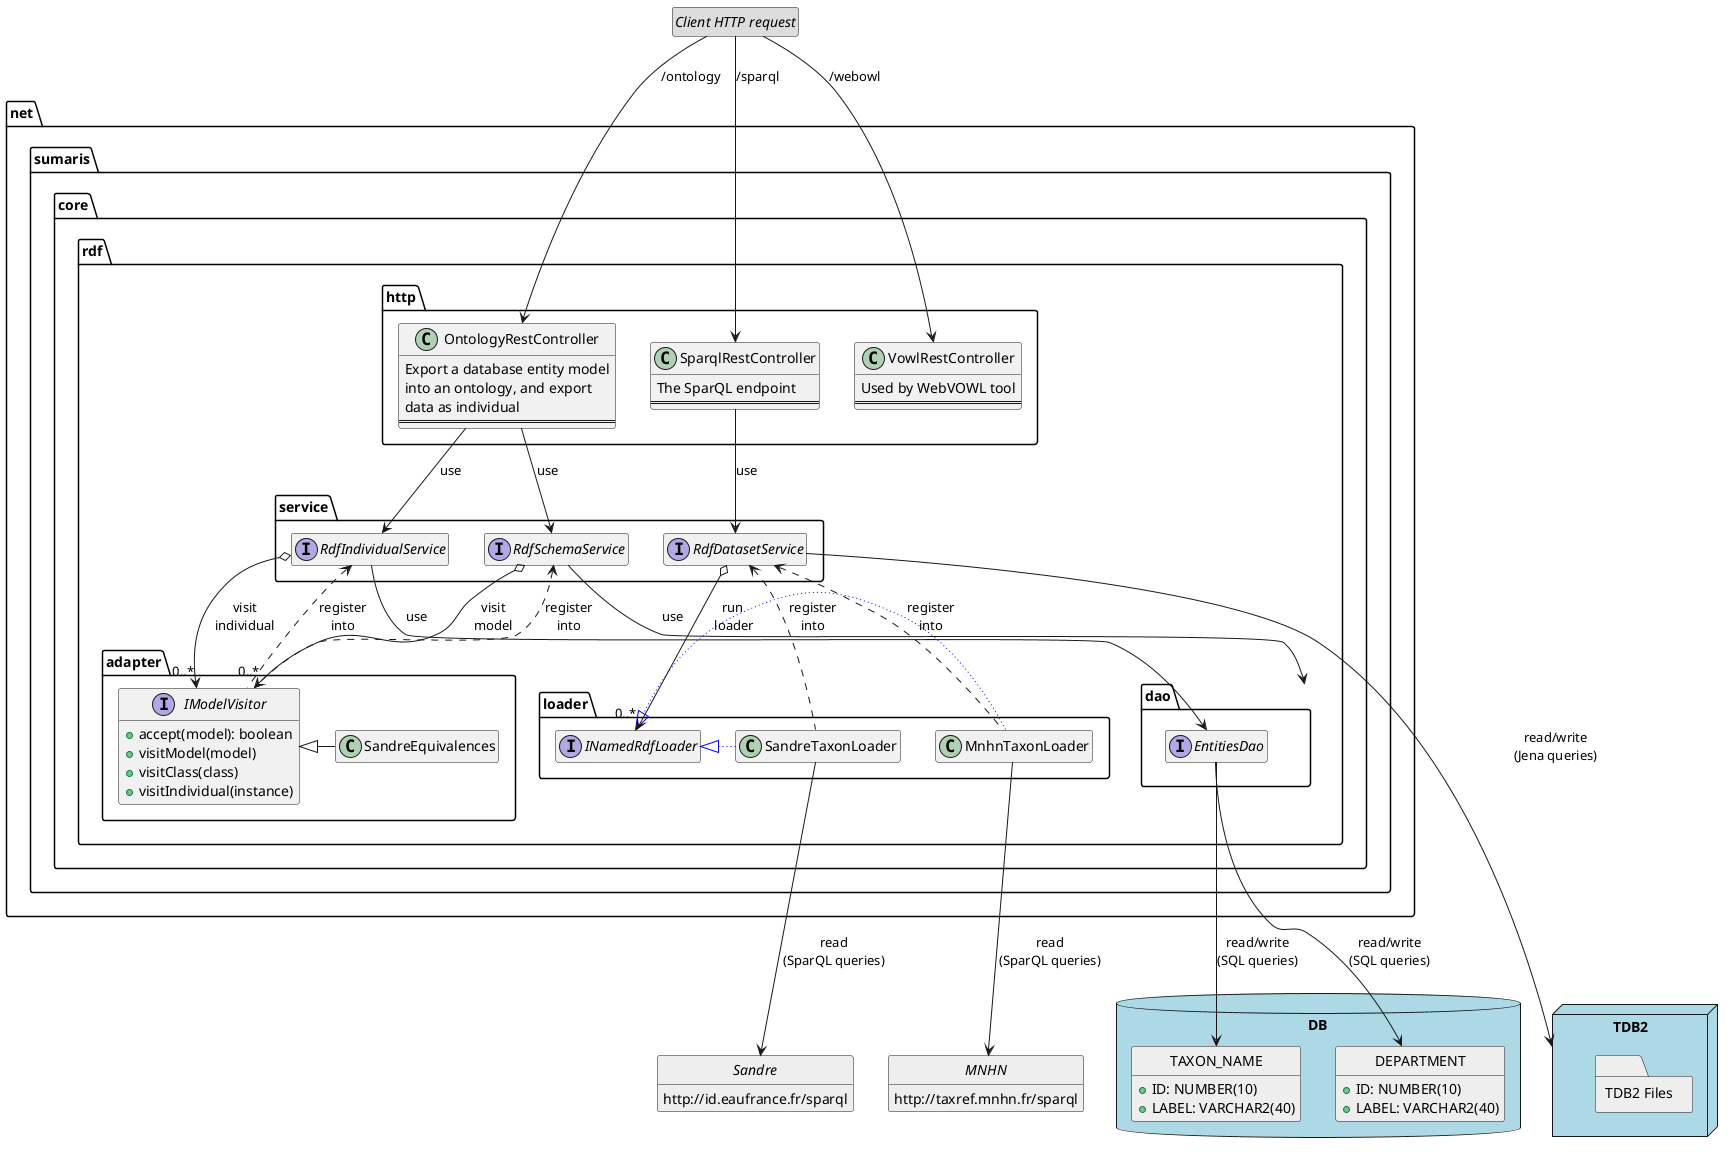 @startuml
hide empty members

together {
    package DB <<Database>>  #lightblue {
        class TAXON_NAME #EEE {
            + ID: NUMBER(10)
            + LABEL: VARCHAR2(40)
        }
        class DEPARTMENT #EEE {
            + ID: NUMBER(10)
            + LABEL: VARCHAR2(40)
        }

        hide TAXON_NAME circle
        hide DEPARTMENT circle

    }

    package TDB2 <<Node>> #lightblue {
        package "TDB2 Files" <<Folder>> #EEE {

        }
    }
}

together {
    interface "Sandre" as sandreEndpoint #EEE {
      http://id.eaufrance.fr/sparql
    }
    hide sandreEndpoint circle

    interface "MNHN" as mnhnEndpoint #EEE {
      http://taxref.mnhn.fr/sparql
    }
    hide mnhnEndpoint circle

}

package "net.sumaris.core.rdf" {

    package adapter {
        interface IModelVisitor {
            + accept(model): boolean
            + visitModel(model)
            + visitClass(class)
            + visitIndividual(instance)
        }

        class SandreEquivalences

        SandreEquivalences -left-|> IModelVisitor
    }

    package dao {

        interface EntitiesDao

        EntitiesDao -down-> TAXON_NAME : read/write\n(SQL queries)
        EntitiesDao -down-> DEPARTMENT : read/write\n(SQL queries)
    }

    package loader {
        interface INamedRdfLoader

        class MnhnTaxonLoader
        class SandreTaxonLoader

        MnhnTaxonLoader -right-|> INamedRdfLoader #blue;line.dotted
        SandreTaxonLoader -left-|> INamedRdfLoader #blue;line.dotted

        MnhnTaxonLoader --> mnhnEndpoint : read\n(SparQL queries)
        SandreTaxonLoader --> sandreEndpoint : read\n(SparQL queries)
    }

    package service {
        interface RdfSchemaService
        RdfSchemaService --> dao : use

        interface RdfIndividualService
        RdfIndividualService --> EntitiesDao : use


        interface RdfDatasetService

        RdfDatasetService --> TDB2 : read/write\n(Jena queries)
        RdfDatasetService o-down-> "0..*" INamedRdfLoader : run\n loader
    }


    MnhnTaxonLoader .up.> RdfDatasetService : "register\ninto"
    SandreTaxonLoader .up.> RdfDatasetService : "register\ninto"
    RdfIndividualService o--> "0..*" IModelVisitor : "visit\nindividual"
    RdfSchemaService o--> "0..*" IModelVisitor : "visit\nmodel"
    IModelVisitor .up.> RdfSchemaService : "register\ninto"
    IModelVisitor .up.> RdfIndividualService : "register\ninto"


    package http {

        class SparqlRestController {
            The SparQL endpoint
            ==
        }
        hide SparqlRestController methods

        class OntologyRestController {
            Export a database entity model
            into an ontology, and export
            data as individual
            ==
        }

        class VowlRestController {
            Used by WebVOWL tool
            ==
        }

        SparqlRestController --> RdfDatasetService : use
        OntologyRestController --> RdfSchemaService : use
        OntologyRestController --> RdfIndividualService : use
    }

}

interface "Client HTTP request" as client #DDD
hide client circle

client --> SparqlRestController : /sparql
client --> VowlRestController : /webowl
client --> OntologyRestController : /ontology


@enduml
